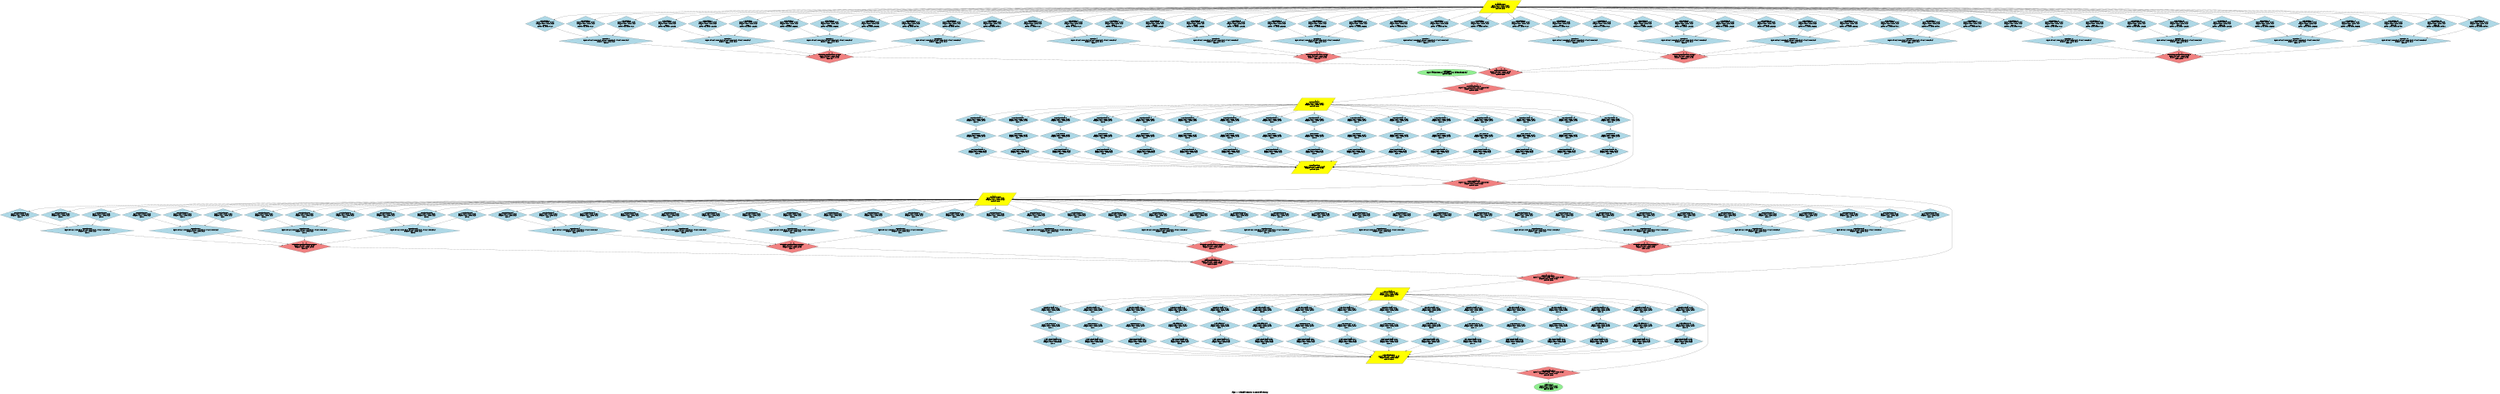 digraph proposed_two_level_partitioning {
	rankdir=TB size="20,30"
	node [fillcolor=lightblue shape=rectangle style=filled]
	node [fillcolor=lightgreen shape=ellipse]
	node [fillcolor=lightblue shape=rectangle]
	node [fillcolor=yellow shape=parallelogram]
	node [fillcolor=lightcoral shape=diamond]
	input [label="Model Input\nInput: [batch_size=1024, seq_len=10000, hidden_dim=8192]\nGPU: All GPUs" fillcolor=lightgreen shape=ellipse]
	label="Layer 0 - Multi-Head Attention (Two-Level Partitioning)"
	broadcast_0 [label="Broadcast Input\nInput: [1024, 10000, 8192]\nOutput: [1024, 10000, 8192]\nGPU: All GPUs" fillcolor=yellow shape=parallelogram]
	q_proj_0_0 [label="Q Projection 0\nInput: [1024, 10000, 8192]\nOutput: [1024, 10000, 512]\nGPU: 0\nHeads: 0-3, Dims: 0-127" fillcolor=lightblue]
	k_proj_0_0 [label="K Projection 0\nInput: [1024, 10000, 8192]\nOutput: [1024, 10000, 512]\nGPU: 0\nHeads: 0-3, Dims: 0-127" fillcolor=lightblue]
	v_proj_0_0 [label="V Projection 0\nInput: [1024, 10000, 8192]\nOutput: [1024, 10000, 512]\nGPU: 0\nHeads: 0-3, Dims: 0-127" fillcolor=lightblue]
	attn_0_0 [label="Attention 0\nInput: Q:[1024,10000,512], K:[1024,10000,512], V:[1024,10000,512]\nOutput: [1024, 10000, 512]\nGPU: 0" fillcolor=lightblue]
	q_proj_0_1 [label="Q Projection 1\nInput: [1024, 10000, 8192]\nOutput: [1024, 10000, 512]\nGPU: 1\nHeads: 0-3, Dims: 128-255" fillcolor=lightblue]
	k_proj_0_1 [label="K Projection 1\nInput: [1024, 10000, 8192]\nOutput: [1024, 10000, 512]\nGPU: 1\nHeads: 0-3, Dims: 128-255" fillcolor=lightblue]
	v_proj_0_1 [label="V Projection 1\nInput: [1024, 10000, 8192]\nOutput: [1024, 10000, 512]\nGPU: 1\nHeads: 0-3, Dims: 128-255" fillcolor=lightblue]
	attn_0_1 [label="Attention 1\nInput: Q:[1024,10000,512], K:[1024,10000,512], V:[1024,10000,512]\nOutput: [1024, 10000, 512]\nGPU: 1" fillcolor=lightblue]
	q_proj_0_2 [label="Q Projection 2\nInput: [1024, 10000, 8192]\nOutput: [1024, 10000, 512]\nGPU: 2\nHeads: 0-3, Dims: 256-383" fillcolor=lightblue]
	k_proj_0_2 [label="K Projection 2\nInput: [1024, 10000, 8192]\nOutput: [1024, 10000, 512]\nGPU: 2\nHeads: 0-3, Dims: 256-383" fillcolor=lightblue]
	v_proj_0_2 [label="V Projection 2\nInput: [1024, 10000, 8192]\nOutput: [1024, 10000, 512]\nGPU: 2\nHeads: 0-3, Dims: 256-383" fillcolor=lightblue]
	attn_0_2 [label="Attention 2\nInput: Q:[1024,10000,512], K:[1024,10000,512], V:[1024,10000,512]\nOutput: [1024, 10000, 512]\nGPU: 2" fillcolor=lightblue]
	q_proj_0_3 [label="Q Projection 3\nInput: [1024, 10000, 8192]\nOutput: [1024, 10000, 512]\nGPU: 3\nHeads: 0-3, Dims: 384-511" fillcolor=lightblue]
	k_proj_0_3 [label="K Projection 3\nInput: [1024, 10000, 8192]\nOutput: [1024, 10000, 512]\nGPU: 3\nHeads: 0-3, Dims: 384-511" fillcolor=lightblue]
	v_proj_0_3 [label="V Projection 3\nInput: [1024, 10000, 8192]\nOutput: [1024, 10000, 512]\nGPU: 3\nHeads: 0-3, Dims: 384-511" fillcolor=lightblue]
	attn_0_3 [label="Attention 3\nInput: Q:[1024,10000,512], K:[1024,10000,512], V:[1024,10000,512]\nOutput: [1024, 10000, 512]\nGPU: 3" fillcolor=lightblue]
	q_proj_1_0 [label="Q Projection 4\nInput: [1024, 10000, 8192]\nOutput: [1024, 10000, 512]\nGPU: 4\nHeads: 4-7, Dims: 0-127" fillcolor=lightblue]
	k_proj_1_0 [label="K Projection 4\nInput: [1024, 10000, 8192]\nOutput: [1024, 10000, 512]\nGPU: 4\nHeads: 4-7, Dims: 0-127" fillcolor=lightblue]
	v_proj_1_0 [label="V Projection 4\nInput: [1024, 10000, 8192]\nOutput: [1024, 10000, 512]\nGPU: 4\nHeads: 4-7, Dims: 0-127" fillcolor=lightblue]
	attn_1_0 [label="Attention 4\nInput: Q:[1024,10000,512], K:[1024,10000,512], V:[1024,10000,512]\nOutput: [1024, 10000, 512]\nGPU: 4" fillcolor=lightblue]
	q_proj_1_1 [label="Q Projection 5\nInput: [1024, 10000, 8192]\nOutput: [1024, 10000, 512]\nGPU: 5\nHeads: 4-7, Dims: 128-255" fillcolor=lightblue]
	k_proj_1_1 [label="K Projection 5\nInput: [1024, 10000, 8192]\nOutput: [1024, 10000, 512]\nGPU: 5\nHeads: 4-7, Dims: 128-255" fillcolor=lightblue]
	v_proj_1_1 [label="V Projection 5\nInput: [1024, 10000, 8192]\nOutput: [1024, 10000, 512]\nGPU: 5\nHeads: 4-7, Dims: 128-255" fillcolor=lightblue]
	attn_1_1 [label="Attention 5\nInput: Q:[1024,10000,512], K:[1024,10000,512], V:[1024,10000,512]\nOutput: [1024, 10000, 512]\nGPU: 5" fillcolor=lightblue]
	q_proj_1_2 [label="Q Projection 6\nInput: [1024, 10000, 8192]\nOutput: [1024, 10000, 512]\nGPU: 6\nHeads: 4-7, Dims: 256-383" fillcolor=lightblue]
	k_proj_1_2 [label="K Projection 6\nInput: [1024, 10000, 8192]\nOutput: [1024, 10000, 512]\nGPU: 6\nHeads: 4-7, Dims: 256-383" fillcolor=lightblue]
	v_proj_1_2 [label="V Projection 6\nInput: [1024, 10000, 8192]\nOutput: [1024, 10000, 512]\nGPU: 6\nHeads: 4-7, Dims: 256-383" fillcolor=lightblue]
	attn_1_2 [label="Attention 6\nInput: Q:[1024,10000,512], K:[1024,10000,512], V:[1024,10000,512]\nOutput: [1024, 10000, 512]\nGPU: 6" fillcolor=lightblue]
	q_proj_1_3 [label="Q Projection 7\nInput: [1024, 10000, 8192]\nOutput: [1024, 10000, 512]\nGPU: 7\nHeads: 4-7, Dims: 384-511" fillcolor=lightblue]
	k_proj_1_3 [label="K Projection 7\nInput: [1024, 10000, 8192]\nOutput: [1024, 10000, 512]\nGPU: 7\nHeads: 4-7, Dims: 384-511" fillcolor=lightblue]
	v_proj_1_3 [label="V Projection 7\nInput: [1024, 10000, 8192]\nOutput: [1024, 10000, 512]\nGPU: 7\nHeads: 4-7, Dims: 384-511" fillcolor=lightblue]
	attn_1_3 [label="Attention 7\nInput: Q:[1024,10000,512], K:[1024,10000,512], V:[1024,10000,512]\nOutput: [1024, 10000, 512]\nGPU: 7" fillcolor=lightblue]
	q_proj_2_0 [label="Q Projection 8\nInput: [1024, 10000, 8192]\nOutput: [1024, 10000, 512]\nGPU: 8\nHeads: 8-11, Dims: 0-127" fillcolor=lightblue]
	k_proj_2_0 [label="K Projection 8\nInput: [1024, 10000, 8192]\nOutput: [1024, 10000, 512]\nGPU: 8\nHeads: 8-11, Dims: 0-127" fillcolor=lightblue]
	v_proj_2_0 [label="V Projection 8\nInput: [1024, 10000, 8192]\nOutput: [1024, 10000, 512]\nGPU: 8\nHeads: 8-11, Dims: 0-127" fillcolor=lightblue]
	attn_2_0 [label="Attention 8\nInput: Q:[1024,10000,512], K:[1024,10000,512], V:[1024,10000,512]\nOutput: [1024, 10000, 512]\nGPU: 8" fillcolor=lightblue]
	q_proj_2_1 [label="Q Projection 9\nInput: [1024, 10000, 8192]\nOutput: [1024, 10000, 512]\nGPU: 9\nHeads: 8-11, Dims: 128-255" fillcolor=lightblue]
	k_proj_2_1 [label="K Projection 9\nInput: [1024, 10000, 8192]\nOutput: [1024, 10000, 512]\nGPU: 9\nHeads: 8-11, Dims: 128-255" fillcolor=lightblue]
	v_proj_2_1 [label="V Projection 9\nInput: [1024, 10000, 8192]\nOutput: [1024, 10000, 512]\nGPU: 9\nHeads: 8-11, Dims: 128-255" fillcolor=lightblue]
	attn_2_1 [label="Attention 9\nInput: Q:[1024,10000,512], K:[1024,10000,512], V:[1024,10000,512]\nOutput: [1024, 10000, 512]\nGPU: 9" fillcolor=lightblue]
	q_proj_2_2 [label="Q Projection 10\nInput: [1024, 10000, 8192]\nOutput: [1024, 10000, 512]\nGPU: 10\nHeads: 8-11, Dims: 256-383" fillcolor=lightblue]
	k_proj_2_2 [label="K Projection 10\nInput: [1024, 10000, 8192]\nOutput: [1024, 10000, 512]\nGPU: 10\nHeads: 8-11, Dims: 256-383" fillcolor=lightblue]
	v_proj_2_2 [label="V Projection 10\nInput: [1024, 10000, 8192]\nOutput: [1024, 10000, 512]\nGPU: 10\nHeads: 8-11, Dims: 256-383" fillcolor=lightblue]
	attn_2_2 [label="Attention 10\nInput: Q:[1024,10000,512], K:[1024,10000,512], V:[1024,10000,512]\nOutput: [1024, 10000, 512]\nGPU: 10" fillcolor=lightblue]
	q_proj_2_3 [label="Q Projection 11\nInput: [1024, 10000, 8192]\nOutput: [1024, 10000, 512]\nGPU: 11\nHeads: 8-11, Dims: 384-511" fillcolor=lightblue]
	k_proj_2_3 [label="K Projection 11\nInput: [1024, 10000, 8192]\nOutput: [1024, 10000, 512]\nGPU: 11\nHeads: 8-11, Dims: 384-511" fillcolor=lightblue]
	v_proj_2_3 [label="V Projection 11\nInput: [1024, 10000, 8192]\nOutput: [1024, 10000, 512]\nGPU: 11\nHeads: 8-11, Dims: 384-511" fillcolor=lightblue]
	attn_2_3 [label="Attention 11\nInput: Q:[1024,10000,512], K:[1024,10000,512], V:[1024,10000,512]\nOutput: [1024, 10000, 512]\nGPU: 11" fillcolor=lightblue]
	q_proj_3_0 [label="Q Projection 12\nInput: [1024, 10000, 8192]\nOutput: [1024, 10000, 512]\nGPU: 12\nHeads: 12-15, Dims: 0-127" fillcolor=lightblue]
	k_proj_3_0 [label="K Projection 12\nInput: [1024, 10000, 8192]\nOutput: [1024, 10000, 512]\nGPU: 12\nHeads: 12-15, Dims: 0-127" fillcolor=lightblue]
	v_proj_3_0 [label="V Projection 12\nInput: [1024, 10000, 8192]\nOutput: [1024, 10000, 512]\nGPU: 12\nHeads: 12-15, Dims: 0-127" fillcolor=lightblue]
	attn_3_0 [label="Attention 12\nInput: Q:[1024,10000,512], K:[1024,10000,512], V:[1024,10000,512]\nOutput: [1024, 10000, 512]\nGPU: 12" fillcolor=lightblue]
	q_proj_3_1 [label="Q Projection 13\nInput: [1024, 10000, 8192]\nOutput: [1024, 10000, 512]\nGPU: 13\nHeads: 12-15, Dims: 128-255" fillcolor=lightblue]
	k_proj_3_1 [label="K Projection 13\nInput: [1024, 10000, 8192]\nOutput: [1024, 10000, 512]\nGPU: 13\nHeads: 12-15, Dims: 128-255" fillcolor=lightblue]
	v_proj_3_1 [label="V Projection 13\nInput: [1024, 10000, 8192]\nOutput: [1024, 10000, 512]\nGPU: 13\nHeads: 12-15, Dims: 128-255" fillcolor=lightblue]
	attn_3_1 [label="Attention 13\nInput: Q:[1024,10000,512], K:[1024,10000,512], V:[1024,10000,512]\nOutput: [1024, 10000, 512]\nGPU: 13" fillcolor=lightblue]
	q_proj_3_2 [label="Q Projection 14\nInput: [1024, 10000, 8192]\nOutput: [1024, 10000, 512]\nGPU: 14\nHeads: 12-15, Dims: 256-383" fillcolor=lightblue]
	k_proj_3_2 [label="K Projection 14\nInput: [1024, 10000, 8192]\nOutput: [1024, 10000, 512]\nGPU: 14\nHeads: 12-15, Dims: 256-383" fillcolor=lightblue]
	v_proj_3_2 [label="V Projection 14\nInput: [1024, 10000, 8192]\nOutput: [1024, 10000, 512]\nGPU: 14\nHeads: 12-15, Dims: 256-383" fillcolor=lightblue]
	attn_3_2 [label="Attention 14\nInput: Q:[1024,10000,512], K:[1024,10000,512], V:[1024,10000,512]\nOutput: [1024, 10000, 512]\nGPU: 14" fillcolor=lightblue]
	q_proj_3_3 [label="Q Projection 15\nInput: [1024, 10000, 8192]\nOutput: [1024, 10000, 512]\nGPU: 15\nHeads: 12-15, Dims: 384-511" fillcolor=lightblue]
	k_proj_3_3 [label="K Projection 15\nInput: [1024, 10000, 8192]\nOutput: [1024, 10000, 512]\nGPU: 15\nHeads: 12-15, Dims: 384-511" fillcolor=lightblue]
	v_proj_3_3 [label="V Projection 15\nInput: [1024, 10000, 8192]\nOutput: [1024, 10000, 512]\nGPU: 15\nHeads: 12-15, Dims: 384-511" fillcolor=lightblue]
	attn_3_3 [label="Attention 15\nInput: Q:[1024,10000,512], K:[1024,10000,512], V:[1024,10000,512]\nOutput: [1024, 10000, 512]\nGPU: 15" fillcolor=lightblue]
	broadcast_0 -> q_proj_0_0
	broadcast_0 -> k_proj_0_0
	broadcast_0 -> v_proj_0_0
	q_proj_0_0 -> attn_0_0
	k_proj_0_0 -> attn_0_0
	v_proj_0_0 -> attn_0_0
	broadcast_0 -> q_proj_0_1
	broadcast_0 -> k_proj_0_1
	broadcast_0 -> v_proj_0_1
	q_proj_0_1 -> attn_0_1
	k_proj_0_1 -> attn_0_1
	v_proj_0_1 -> attn_0_1
	broadcast_0 -> q_proj_0_2
	broadcast_0 -> k_proj_0_2
	broadcast_0 -> v_proj_0_2
	q_proj_0_2 -> attn_0_2
	k_proj_0_2 -> attn_0_2
	v_proj_0_2 -> attn_0_2
	broadcast_0 -> q_proj_0_3
	broadcast_0 -> k_proj_0_3
	broadcast_0 -> v_proj_0_3
	q_proj_0_3 -> attn_0_3
	k_proj_0_3 -> attn_0_3
	v_proj_0_3 -> attn_0_3
	broadcast_0 -> q_proj_1_0
	broadcast_0 -> k_proj_1_0
	broadcast_0 -> v_proj_1_0
	q_proj_1_0 -> attn_1_0
	k_proj_1_0 -> attn_1_0
	v_proj_1_0 -> attn_1_0
	broadcast_0 -> q_proj_1_1
	broadcast_0 -> k_proj_1_1
	broadcast_0 -> v_proj_1_1
	q_proj_1_1 -> attn_1_1
	k_proj_1_1 -> attn_1_1
	v_proj_1_1 -> attn_1_1
	broadcast_0 -> q_proj_1_2
	broadcast_0 -> k_proj_1_2
	broadcast_0 -> v_proj_1_2
	q_proj_1_2 -> attn_1_2
	k_proj_1_2 -> attn_1_2
	v_proj_1_2 -> attn_1_2
	broadcast_0 -> q_proj_1_3
	broadcast_0 -> k_proj_1_3
	broadcast_0 -> v_proj_1_3
	q_proj_1_3 -> attn_1_3
	k_proj_1_3 -> attn_1_3
	v_proj_1_3 -> attn_1_3
	broadcast_0 -> q_proj_2_0
	broadcast_0 -> k_proj_2_0
	broadcast_0 -> v_proj_2_0
	q_proj_2_0 -> attn_2_0
	k_proj_2_0 -> attn_2_0
	v_proj_2_0 -> attn_2_0
	broadcast_0 -> q_proj_2_1
	broadcast_0 -> k_proj_2_1
	broadcast_0 -> v_proj_2_1
	q_proj_2_1 -> attn_2_1
	k_proj_2_1 -> attn_2_1
	v_proj_2_1 -> attn_2_1
	broadcast_0 -> q_proj_2_2
	broadcast_0 -> k_proj_2_2
	broadcast_0 -> v_proj_2_2
	q_proj_2_2 -> attn_2_2
	k_proj_2_2 -> attn_2_2
	v_proj_2_2 -> attn_2_2
	broadcast_0 -> q_proj_2_3
	broadcast_0 -> k_proj_2_3
	broadcast_0 -> v_proj_2_3
	q_proj_2_3 -> attn_2_3
	k_proj_2_3 -> attn_2_3
	v_proj_2_3 -> attn_2_3
	broadcast_0 -> q_proj_3_0
	broadcast_0 -> k_proj_3_0
	broadcast_0 -> v_proj_3_0
	q_proj_3_0 -> attn_3_0
	k_proj_3_0 -> attn_3_0
	v_proj_3_0 -> attn_3_0
	broadcast_0 -> q_proj_3_1
	broadcast_0 -> k_proj_3_1
	broadcast_0 -> v_proj_3_1
	q_proj_3_1 -> attn_3_1
	k_proj_3_1 -> attn_3_1
	v_proj_3_1 -> attn_3_1
	broadcast_0 -> q_proj_3_2
	broadcast_0 -> k_proj_3_2
	broadcast_0 -> v_proj_3_2
	q_proj_3_2 -> attn_3_2
	k_proj_3_2 -> attn_3_2
	v_proj_3_2 -> attn_3_2
	broadcast_0 -> q_proj_3_3
	broadcast_0 -> k_proj_3_3
	broadcast_0 -> v_proj_3_3
	q_proj_3_3 -> attn_3_3
	k_proj_3_3 -> attn_3_3
	v_proj_3_3 -> attn_3_3
	dim_concat_0 [label="Dimension Concatenation Group 0\nInput: [4x [1024, 10000, 512]]\nOutput: [1024, 10000, 2048]\nGPU: 0-3" fillcolor=lightcoral shape=diamond]
	attn_0_0 -> dim_concat_0
	attn_0_1 -> dim_concat_0
	attn_0_2 -> dim_concat_0
	attn_0_3 -> dim_concat_0
	dim_concat_1 [label="Dimension Concatenation Group 1\nInput: [4x [1024, 10000, 512]]\nOutput: [1024, 10000, 2048]\nGPU: 4-7" fillcolor=lightcoral shape=diamond]
	attn_1_0 -> dim_concat_1
	attn_1_1 -> dim_concat_1
	attn_1_2 -> dim_concat_1
	attn_1_3 -> dim_concat_1
	dim_concat_2 [label="Dimension Concatenation Group 2\nInput: [4x [1024, 10000, 512]]\nOutput: [1024, 10000, 2048]\nGPU: 8-11" fillcolor=lightcoral shape=diamond]
	attn_2_0 -> dim_concat_2
	attn_2_1 -> dim_concat_2
	attn_2_2 -> dim_concat_2
	attn_2_3 -> dim_concat_2
	dim_concat_3 [label="Dimension Concatenation Group 3\nInput: [4x [1024, 10000, 512]]\nOutput: [1024, 10000, 2048]\nGPU: 12-15" fillcolor=lightcoral shape=diamond]
	attn_3_0 -> dim_concat_3
	attn_3_1 -> dim_concat_3
	attn_3_2 -> dim_concat_3
	attn_3_3 -> dim_concat_3
	head_concat_0 [label="Head Concatenation\nInput: [4x [1024, 10000, 2048]]\nOutput: [1024, 10000, 8192]\nGPU: All GPUs" fillcolor=lightcoral shape=diamond]
	dim_concat_0 -> head_concat_0
	dim_concat_1 -> head_concat_0
	dim_concat_2 -> head_concat_0
	dim_concat_3 -> head_concat_0
	residual_add_0 [label="Residual Add Layer 0\nInput: [1024,10000,8192], [1024,10000,8192]\nOutput: [1024, 10000, 8192]\nGPU: All GPUs" fillcolor=lightcoral shape=diamond]
	input -> residual_add_0
	head_concat_0 -> residual_add_0
	label="Layer 0 - MLP (Tensor Parallel across 16 GPUs)"
	mlp_broadcast_0 [label="MLP Broadcast\nInput: [1024, 10000, 8192]\nOutput: [1024, 10000, 8192]\nGPU: All GPUs" fillcolor=yellow shape=parallelogram]
	residual_add_0 -> mlp_broadcast_0
	mlp_linear1_0 [label="MLP First Linear 0\nInput: [1024, 10000, 8192]\nOutput: [1024, 10000, 2048]\nGPU: 0" fillcolor=lightblue]
	mlp_broadcast_0 -> mlp_linear1_0
	mlp_linear1_1 [label="MLP First Linear 1\nInput: [1024, 10000, 8192]\nOutput: [1024, 10000, 2048]\nGPU: 1" fillcolor=lightblue]
	mlp_broadcast_0 -> mlp_linear1_1
	mlp_linear1_2 [label="MLP First Linear 2\nInput: [1024, 10000, 8192]\nOutput: [1024, 10000, 2048]\nGPU: 2" fillcolor=lightblue]
	mlp_broadcast_0 -> mlp_linear1_2
	mlp_linear1_3 [label="MLP First Linear 3\nInput: [1024, 10000, 8192]\nOutput: [1024, 10000, 2048]\nGPU: 3" fillcolor=lightblue]
	mlp_broadcast_0 -> mlp_linear1_3
	mlp_linear1_4 [label="MLP First Linear 4\nInput: [1024, 10000, 8192]\nOutput: [1024, 10000, 2048]\nGPU: 4" fillcolor=lightblue]
	mlp_broadcast_0 -> mlp_linear1_4
	mlp_linear1_5 [label="MLP First Linear 5\nInput: [1024, 10000, 8192]\nOutput: [1024, 10000, 2048]\nGPU: 5" fillcolor=lightblue]
	mlp_broadcast_0 -> mlp_linear1_5
	mlp_linear1_6 [label="MLP First Linear 6\nInput: [1024, 10000, 8192]\nOutput: [1024, 10000, 2048]\nGPU: 6" fillcolor=lightblue]
	mlp_broadcast_0 -> mlp_linear1_6
	mlp_linear1_7 [label="MLP First Linear 7\nInput: [1024, 10000, 8192]\nOutput: [1024, 10000, 2048]\nGPU: 7" fillcolor=lightblue]
	mlp_broadcast_0 -> mlp_linear1_7
	mlp_linear1_8 [label="MLP First Linear 8\nInput: [1024, 10000, 8192]\nOutput: [1024, 10000, 2048]\nGPU: 8" fillcolor=lightblue]
	mlp_broadcast_0 -> mlp_linear1_8
	mlp_linear1_9 [label="MLP First Linear 9\nInput: [1024, 10000, 8192]\nOutput: [1024, 10000, 2048]\nGPU: 9" fillcolor=lightblue]
	mlp_broadcast_0 -> mlp_linear1_9
	mlp_linear1_10 [label="MLP First Linear 10\nInput: [1024, 10000, 8192]\nOutput: [1024, 10000, 2048]\nGPU: 10" fillcolor=lightblue]
	mlp_broadcast_0 -> mlp_linear1_10
	mlp_linear1_11 [label="MLP First Linear 11\nInput: [1024, 10000, 8192]\nOutput: [1024, 10000, 2048]\nGPU: 11" fillcolor=lightblue]
	mlp_broadcast_0 -> mlp_linear1_11
	mlp_linear1_12 [label="MLP First Linear 12\nInput: [1024, 10000, 8192]\nOutput: [1024, 10000, 2048]\nGPU: 12" fillcolor=lightblue]
	mlp_broadcast_0 -> mlp_linear1_12
	mlp_linear1_13 [label="MLP First Linear 13\nInput: [1024, 10000, 8192]\nOutput: [1024, 10000, 2048]\nGPU: 13" fillcolor=lightblue]
	mlp_broadcast_0 -> mlp_linear1_13
	mlp_linear1_14 [label="MLP First Linear 14\nInput: [1024, 10000, 8192]\nOutput: [1024, 10000, 2048]\nGPU: 14" fillcolor=lightblue]
	mlp_broadcast_0 -> mlp_linear1_14
	mlp_linear1_15 [label="MLP First Linear 15\nInput: [1024, 10000, 8192]\nOutput: [1024, 10000, 2048]\nGPU: 15" fillcolor=lightblue]
	mlp_broadcast_0 -> mlp_linear1_15
	mlp_gelu_0 [label="MLP GELU 0\nInput: [1024, 10000, 2048]\nOutput: [1024, 10000, 2048]\nGPU: 0" fillcolor=lightblue]
	mlp_linear1_0 -> mlp_gelu_0
	mlp_gelu_1 [label="MLP GELU 1\nInput: [1024, 10000, 2048]\nOutput: [1024, 10000, 2048]\nGPU: 1" fillcolor=lightblue]
	mlp_linear1_1 -> mlp_gelu_1
	mlp_gelu_2 [label="MLP GELU 2\nInput: [1024, 10000, 2048]\nOutput: [1024, 10000, 2048]\nGPU: 2" fillcolor=lightblue]
	mlp_linear1_2 -> mlp_gelu_2
	mlp_gelu_3 [label="MLP GELU 3\nInput: [1024, 10000, 2048]\nOutput: [1024, 10000, 2048]\nGPU: 3" fillcolor=lightblue]
	mlp_linear1_3 -> mlp_gelu_3
	mlp_gelu_4 [label="MLP GELU 4\nInput: [1024, 10000, 2048]\nOutput: [1024, 10000, 2048]\nGPU: 4" fillcolor=lightblue]
	mlp_linear1_4 -> mlp_gelu_4
	mlp_gelu_5 [label="MLP GELU 5\nInput: [1024, 10000, 2048]\nOutput: [1024, 10000, 2048]\nGPU: 5" fillcolor=lightblue]
	mlp_linear1_5 -> mlp_gelu_5
	mlp_gelu_6 [label="MLP GELU 6\nInput: [1024, 10000, 2048]\nOutput: [1024, 10000, 2048]\nGPU: 6" fillcolor=lightblue]
	mlp_linear1_6 -> mlp_gelu_6
	mlp_gelu_7 [label="MLP GELU 7\nInput: [1024, 10000, 2048]\nOutput: [1024, 10000, 2048]\nGPU: 7" fillcolor=lightblue]
	mlp_linear1_7 -> mlp_gelu_7
	mlp_gelu_8 [label="MLP GELU 8\nInput: [1024, 10000, 2048]\nOutput: [1024, 10000, 2048]\nGPU: 8" fillcolor=lightblue]
	mlp_linear1_8 -> mlp_gelu_8
	mlp_gelu_9 [label="MLP GELU 9\nInput: [1024, 10000, 2048]\nOutput: [1024, 10000, 2048]\nGPU: 9" fillcolor=lightblue]
	mlp_linear1_9 -> mlp_gelu_9
	mlp_gelu_10 [label="MLP GELU 10\nInput: [1024, 10000, 2048]\nOutput: [1024, 10000, 2048]\nGPU: 10" fillcolor=lightblue]
	mlp_linear1_10 -> mlp_gelu_10
	mlp_gelu_11 [label="MLP GELU 11\nInput: [1024, 10000, 2048]\nOutput: [1024, 10000, 2048]\nGPU: 11" fillcolor=lightblue]
	mlp_linear1_11 -> mlp_gelu_11
	mlp_gelu_12 [label="MLP GELU 12\nInput: [1024, 10000, 2048]\nOutput: [1024, 10000, 2048]\nGPU: 12" fillcolor=lightblue]
	mlp_linear1_12 -> mlp_gelu_12
	mlp_gelu_13 [label="MLP GELU 13\nInput: [1024, 10000, 2048]\nOutput: [1024, 10000, 2048]\nGPU: 13" fillcolor=lightblue]
	mlp_linear1_13 -> mlp_gelu_13
	mlp_gelu_14 [label="MLP GELU 14\nInput: [1024, 10000, 2048]\nOutput: [1024, 10000, 2048]\nGPU: 14" fillcolor=lightblue]
	mlp_linear1_14 -> mlp_gelu_14
	mlp_gelu_15 [label="MLP GELU 15\nInput: [1024, 10000, 2048]\nOutput: [1024, 10000, 2048]\nGPU: 15" fillcolor=lightblue]
	mlp_linear1_15 -> mlp_gelu_15
	mlp_linear2_0 [label="MLP Second Linear 0\nInput: [1024, 10000, 2048]\nOutput: [1024, 10000, 512]\nGPU: 0" fillcolor=lightblue]
	mlp_gelu_0 -> mlp_linear2_0
	mlp_linear2_1 [label="MLP Second Linear 1\nInput: [1024, 10000, 2048]\nOutput: [1024, 10000, 512]\nGPU: 1" fillcolor=lightblue]
	mlp_gelu_1 -> mlp_linear2_1
	mlp_linear2_2 [label="MLP Second Linear 2\nInput: [1024, 10000, 2048]\nOutput: [1024, 10000, 512]\nGPU: 2" fillcolor=lightblue]
	mlp_gelu_2 -> mlp_linear2_2
	mlp_linear2_3 [label="MLP Second Linear 3\nInput: [1024, 10000, 2048]\nOutput: [1024, 10000, 512]\nGPU: 3" fillcolor=lightblue]
	mlp_gelu_3 -> mlp_linear2_3
	mlp_linear2_4 [label="MLP Second Linear 4\nInput: [1024, 10000, 2048]\nOutput: [1024, 10000, 512]\nGPU: 4" fillcolor=lightblue]
	mlp_gelu_4 -> mlp_linear2_4
	mlp_linear2_5 [label="MLP Second Linear 5\nInput: [1024, 10000, 2048]\nOutput: [1024, 10000, 512]\nGPU: 5" fillcolor=lightblue]
	mlp_gelu_5 -> mlp_linear2_5
	mlp_linear2_6 [label="MLP Second Linear 6\nInput: [1024, 10000, 2048]\nOutput: [1024, 10000, 512]\nGPU: 6" fillcolor=lightblue]
	mlp_gelu_6 -> mlp_linear2_6
	mlp_linear2_7 [label="MLP Second Linear 7\nInput: [1024, 10000, 2048]\nOutput: [1024, 10000, 512]\nGPU: 7" fillcolor=lightblue]
	mlp_gelu_7 -> mlp_linear2_7
	mlp_linear2_8 [label="MLP Second Linear 8\nInput: [1024, 10000, 2048]\nOutput: [1024, 10000, 512]\nGPU: 8" fillcolor=lightblue]
	mlp_gelu_8 -> mlp_linear2_8
	mlp_linear2_9 [label="MLP Second Linear 9\nInput: [1024, 10000, 2048]\nOutput: [1024, 10000, 512]\nGPU: 9" fillcolor=lightblue]
	mlp_gelu_9 -> mlp_linear2_9
	mlp_linear2_10 [label="MLP Second Linear 10\nInput: [1024, 10000, 2048]\nOutput: [1024, 10000, 512]\nGPU: 10" fillcolor=lightblue]
	mlp_gelu_10 -> mlp_linear2_10
	mlp_linear2_11 [label="MLP Second Linear 11\nInput: [1024, 10000, 2048]\nOutput: [1024, 10000, 512]\nGPU: 11" fillcolor=lightblue]
	mlp_gelu_11 -> mlp_linear2_11
	mlp_linear2_12 [label="MLP Second Linear 12\nInput: [1024, 10000, 2048]\nOutput: [1024, 10000, 512]\nGPU: 12" fillcolor=lightblue]
	mlp_gelu_12 -> mlp_linear2_12
	mlp_linear2_13 [label="MLP Second Linear 13\nInput: [1024, 10000, 2048]\nOutput: [1024, 10000, 512]\nGPU: 13" fillcolor=lightblue]
	mlp_gelu_13 -> mlp_linear2_13
	mlp_linear2_14 [label="MLP Second Linear 14\nInput: [1024, 10000, 2048]\nOutput: [1024, 10000, 512]\nGPU: 14" fillcolor=lightblue]
	mlp_gelu_14 -> mlp_linear2_14
	mlp_linear2_15 [label="MLP Second Linear 15\nInput: [1024, 10000, 2048]\nOutput: [1024, 10000, 512]\nGPU: 15" fillcolor=lightblue]
	mlp_gelu_15 -> mlp_linear2_15
	mlp_allreduce_0 [label="MLP All-Reduce\nInput: [16x [1024, 10000, 512]]\nOutput: [1024, 10000, 8192]\nGPU: All GPUs" fillcolor=yellow shape=parallelogram]
	mlp_linear2_0 -> mlp_allreduce_0
	mlp_linear2_1 -> mlp_allreduce_0
	mlp_linear2_2 -> mlp_allreduce_0
	mlp_linear2_3 -> mlp_allreduce_0
	mlp_linear2_4 -> mlp_allreduce_0
	mlp_linear2_5 -> mlp_allreduce_0
	mlp_linear2_6 -> mlp_allreduce_0
	mlp_linear2_7 -> mlp_allreduce_0
	mlp_linear2_8 -> mlp_allreduce_0
	mlp_linear2_9 -> mlp_allreduce_0
	mlp_linear2_10 -> mlp_allreduce_0
	mlp_linear2_11 -> mlp_allreduce_0
	mlp_linear2_12 -> mlp_allreduce_0
	mlp_linear2_13 -> mlp_allreduce_0
	mlp_linear2_14 -> mlp_allreduce_0
	mlp_linear2_15 -> mlp_allreduce_0
	mlp_residual_0 [label="MLP Residual Add\nInput: [1024,10000,8192], [1024,10000,8192]\nOutput: [1024, 10000, 8192]\nGPU: All GPUs" fillcolor=lightcoral shape=diamond]
	residual_add_0 -> mlp_residual_0
	mlp_allreduce_0 -> mlp_residual_0
	label="Layer 1 - Multi-Head Attention (Two-Level Partitioning)"
	broadcast_1 [label="Broadcast Input\nInput: [1024, 10000, 8192]\nOutput: [1024, 10000, 8192]\nGPU: All GPUs" fillcolor=yellow shape=parallelogram]
	mlp_residual_0 -> broadcast_1
	q_proj_1_0_0 [label="Q Projection L1-0\nInput: [1024, 10000, 8192]\nOutput: [1024, 10000, 512]\nGPU: 0" fillcolor=lightblue]
	k_proj_1_0_0 [label="K Projection L1-0\nInput: [1024, 10000, 8192]\nOutput: [1024, 10000, 512]\nGPU: 0" fillcolor=lightblue]
	v_proj_1_0_0 [label="V Projection L1-0\nInput: [1024, 10000, 8192]\nOutput: [1024, 10000, 512]\nGPU: 0" fillcolor=lightblue]
	attn_1_0_0 [label="Attention L1-0\nInput: Q:[1024,10000,512], K:[1024,10000,512], V:[1024,10000,512]\nOutput: [1024, 10000, 512]\nGPU: 0" fillcolor=lightblue]
	q_proj_1_0_1 [label="Q Projection L1-1\nInput: [1024, 10000, 8192]\nOutput: [1024, 10000, 512]\nGPU: 1" fillcolor=lightblue]
	k_proj_1_0_1 [label="K Projection L1-1\nInput: [1024, 10000, 8192]\nOutput: [1024, 10000, 512]\nGPU: 1" fillcolor=lightblue]
	v_proj_1_0_1 [label="V Projection L1-1\nInput: [1024, 10000, 8192]\nOutput: [1024, 10000, 512]\nGPU: 1" fillcolor=lightblue]
	attn_1_0_1 [label="Attention L1-1\nInput: Q:[1024,10000,512], K:[1024,10000,512], V:[1024,10000,512]\nOutput: [1024, 10000, 512]\nGPU: 1" fillcolor=lightblue]
	q_proj_1_0_2 [label="Q Projection L1-2\nInput: [1024, 10000, 8192]\nOutput: [1024, 10000, 512]\nGPU: 2" fillcolor=lightblue]
	k_proj_1_0_2 [label="K Projection L1-2\nInput: [1024, 10000, 8192]\nOutput: [1024, 10000, 512]\nGPU: 2" fillcolor=lightblue]
	v_proj_1_0_2 [label="V Projection L1-2\nInput: [1024, 10000, 8192]\nOutput: [1024, 10000, 512]\nGPU: 2" fillcolor=lightblue]
	attn_1_0_2 [label="Attention L1-2\nInput: Q:[1024,10000,512], K:[1024,10000,512], V:[1024,10000,512]\nOutput: [1024, 10000, 512]\nGPU: 2" fillcolor=lightblue]
	q_proj_1_0_3 [label="Q Projection L1-3\nInput: [1024, 10000, 8192]\nOutput: [1024, 10000, 512]\nGPU: 3" fillcolor=lightblue]
	k_proj_1_0_3 [label="K Projection L1-3\nInput: [1024, 10000, 8192]\nOutput: [1024, 10000, 512]\nGPU: 3" fillcolor=lightblue]
	v_proj_1_0_3 [label="V Projection L1-3\nInput: [1024, 10000, 8192]\nOutput: [1024, 10000, 512]\nGPU: 3" fillcolor=lightblue]
	attn_1_0_3 [label="Attention L1-3\nInput: Q:[1024,10000,512], K:[1024,10000,512], V:[1024,10000,512]\nOutput: [1024, 10000, 512]\nGPU: 3" fillcolor=lightblue]
	q_proj_1_1_0 [label="Q Projection L1-4\nInput: [1024, 10000, 8192]\nOutput: [1024, 10000, 512]\nGPU: 4" fillcolor=lightblue]
	k_proj_1_1_0 [label="K Projection L1-4\nInput: [1024, 10000, 8192]\nOutput: [1024, 10000, 512]\nGPU: 4" fillcolor=lightblue]
	v_proj_1_1_0 [label="V Projection L1-4\nInput: [1024, 10000, 8192]\nOutput: [1024, 10000, 512]\nGPU: 4" fillcolor=lightblue]
	attn_1_1_0 [label="Attention L1-4\nInput: Q:[1024,10000,512], K:[1024,10000,512], V:[1024,10000,512]\nOutput: [1024, 10000, 512]\nGPU: 4" fillcolor=lightblue]
	q_proj_1_1_1 [label="Q Projection L1-5\nInput: [1024, 10000, 8192]\nOutput: [1024, 10000, 512]\nGPU: 5" fillcolor=lightblue]
	k_proj_1_1_1 [label="K Projection L1-5\nInput: [1024, 10000, 8192]\nOutput: [1024, 10000, 512]\nGPU: 5" fillcolor=lightblue]
	v_proj_1_1_1 [label="V Projection L1-5\nInput: [1024, 10000, 8192]\nOutput: [1024, 10000, 512]\nGPU: 5" fillcolor=lightblue]
	attn_1_1_1 [label="Attention L1-5\nInput: Q:[1024,10000,512], K:[1024,10000,512], V:[1024,10000,512]\nOutput: [1024, 10000, 512]\nGPU: 5" fillcolor=lightblue]
	q_proj_1_1_2 [label="Q Projection L1-6\nInput: [1024, 10000, 8192]\nOutput: [1024, 10000, 512]\nGPU: 6" fillcolor=lightblue]
	k_proj_1_1_2 [label="K Projection L1-6\nInput: [1024, 10000, 8192]\nOutput: [1024, 10000, 512]\nGPU: 6" fillcolor=lightblue]
	v_proj_1_1_2 [label="V Projection L1-6\nInput: [1024, 10000, 8192]\nOutput: [1024, 10000, 512]\nGPU: 6" fillcolor=lightblue]
	attn_1_1_2 [label="Attention L1-6\nInput: Q:[1024,10000,512], K:[1024,10000,512], V:[1024,10000,512]\nOutput: [1024, 10000, 512]\nGPU: 6" fillcolor=lightblue]
	q_proj_1_1_3 [label="Q Projection L1-7\nInput: [1024, 10000, 8192]\nOutput: [1024, 10000, 512]\nGPU: 7" fillcolor=lightblue]
	k_proj_1_1_3 [label="K Projection L1-7\nInput: [1024, 10000, 8192]\nOutput: [1024, 10000, 512]\nGPU: 7" fillcolor=lightblue]
	v_proj_1_1_3 [label="V Projection L1-7\nInput: [1024, 10000, 8192]\nOutput: [1024, 10000, 512]\nGPU: 7" fillcolor=lightblue]
	attn_1_1_3 [label="Attention L1-7\nInput: Q:[1024,10000,512], K:[1024,10000,512], V:[1024,10000,512]\nOutput: [1024, 10000, 512]\nGPU: 7" fillcolor=lightblue]
	q_proj_1_2_0 [label="Q Projection L1-8\nInput: [1024, 10000, 8192]\nOutput: [1024, 10000, 512]\nGPU: 8" fillcolor=lightblue]
	k_proj_1_2_0 [label="K Projection L1-8\nInput: [1024, 10000, 8192]\nOutput: [1024, 10000, 512]\nGPU: 8" fillcolor=lightblue]
	v_proj_1_2_0 [label="V Projection L1-8\nInput: [1024, 10000, 8192]\nOutput: [1024, 10000, 512]\nGPU: 8" fillcolor=lightblue]
	attn_1_2_0 [label="Attention L1-8\nInput: Q:[1024,10000,512], K:[1024,10000,512], V:[1024,10000,512]\nOutput: [1024, 10000, 512]\nGPU: 8" fillcolor=lightblue]
	q_proj_1_2_1 [label="Q Projection L1-9\nInput: [1024, 10000, 8192]\nOutput: [1024, 10000, 512]\nGPU: 9" fillcolor=lightblue]
	k_proj_1_2_1 [label="K Projection L1-9\nInput: [1024, 10000, 8192]\nOutput: [1024, 10000, 512]\nGPU: 9" fillcolor=lightblue]
	v_proj_1_2_1 [label="V Projection L1-9\nInput: [1024, 10000, 8192]\nOutput: [1024, 10000, 512]\nGPU: 9" fillcolor=lightblue]
	attn_1_2_1 [label="Attention L1-9\nInput: Q:[1024,10000,512], K:[1024,10000,512], V:[1024,10000,512]\nOutput: [1024, 10000, 512]\nGPU: 9" fillcolor=lightblue]
	q_proj_1_2_2 [label="Q Projection L1-10\nInput: [1024, 10000, 8192]\nOutput: [1024, 10000, 512]\nGPU: 10" fillcolor=lightblue]
	k_proj_1_2_2 [label="K Projection L1-10\nInput: [1024, 10000, 8192]\nOutput: [1024, 10000, 512]\nGPU: 10" fillcolor=lightblue]
	v_proj_1_2_2 [label="V Projection L1-10\nInput: [1024, 10000, 8192]\nOutput: [1024, 10000, 512]\nGPU: 10" fillcolor=lightblue]
	attn_1_2_2 [label="Attention L1-10\nInput: Q:[1024,10000,512], K:[1024,10000,512], V:[1024,10000,512]\nOutput: [1024, 10000, 512]\nGPU: 10" fillcolor=lightblue]
	q_proj_1_2_3 [label="Q Projection L1-11\nInput: [1024, 10000, 8192]\nOutput: [1024, 10000, 512]\nGPU: 11" fillcolor=lightblue]
	k_proj_1_2_3 [label="K Projection L1-11\nInput: [1024, 10000, 8192]\nOutput: [1024, 10000, 512]\nGPU: 11" fillcolor=lightblue]
	v_proj_1_2_3 [label="V Projection L1-11\nInput: [1024, 10000, 8192]\nOutput: [1024, 10000, 512]\nGPU: 11" fillcolor=lightblue]
	attn_1_2_3 [label="Attention L1-11\nInput: Q:[1024,10000,512], K:[1024,10000,512], V:[1024,10000,512]\nOutput: [1024, 10000, 512]\nGPU: 11" fillcolor=lightblue]
	q_proj_1_3_0 [label="Q Projection L1-12\nInput: [1024, 10000, 8192]\nOutput: [1024, 10000, 512]\nGPU: 12" fillcolor=lightblue]
	k_proj_1_3_0 [label="K Projection L1-12\nInput: [1024, 10000, 8192]\nOutput: [1024, 10000, 512]\nGPU: 12" fillcolor=lightblue]
	v_proj_1_3_0 [label="V Projection L1-12\nInput: [1024, 10000, 8192]\nOutput: [1024, 10000, 512]\nGPU: 12" fillcolor=lightblue]
	attn_1_3_0 [label="Attention L1-12\nInput: Q:[1024,10000,512], K:[1024,10000,512], V:[1024,10000,512]\nOutput: [1024, 10000, 512]\nGPU: 12" fillcolor=lightblue]
	q_proj_1_3_1 [label="Q Projection L1-13\nInput: [1024, 10000, 8192]\nOutput: [1024, 10000, 512]\nGPU: 13" fillcolor=lightblue]
	k_proj_1_3_1 [label="K Projection L1-13\nInput: [1024, 10000, 8192]\nOutput: [1024, 10000, 512]\nGPU: 13" fillcolor=lightblue]
	v_proj_1_3_1 [label="V Projection L1-13\nInput: [1024, 10000, 8192]\nOutput: [1024, 10000, 512]\nGPU: 13" fillcolor=lightblue]
	attn_1_3_1 [label="Attention L1-13\nInput: Q:[1024,10000,512], K:[1024,10000,512], V:[1024,10000,512]\nOutput: [1024, 10000, 512]\nGPU: 13" fillcolor=lightblue]
	q_proj_1_3_2 [label="Q Projection L1-14\nInput: [1024, 10000, 8192]\nOutput: [1024, 10000, 512]\nGPU: 14" fillcolor=lightblue]
	k_proj_1_3_2 [label="K Projection L1-14\nInput: [1024, 10000, 8192]\nOutput: [1024, 10000, 512]\nGPU: 14" fillcolor=lightblue]
	v_proj_1_3_2 [label="V Projection L1-14\nInput: [1024, 10000, 8192]\nOutput: [1024, 10000, 512]\nGPU: 14" fillcolor=lightblue]
	attn_1_3_2 [label="Attention L1-14\nInput: Q:[1024,10000,512], K:[1024,10000,512], V:[1024,10000,512]\nOutput: [1024, 10000, 512]\nGPU: 14" fillcolor=lightblue]
	q_proj_1_3_3 [label="Q Projection L1-15\nInput: [1024, 10000, 8192]\nOutput: [1024, 10000, 512]\nGPU: 15" fillcolor=lightblue]
	k_proj_1_3_3 [label="K Projection L1-15\nInput: [1024, 10000, 8192]\nOutput: [1024, 10000, 512]\nGPU: 15" fillcolor=lightblue]
	v_proj_1_3_3 [label="V Projection L1-15\nInput: [1024, 10000, 8192]\nOutput: [1024, 10000, 512]\nGPU: 15" fillcolor=lightblue]
	attn_1_3_3 [label="Attention L1-15\nInput: Q:[1024,10000,512], K:[1024,10000,512], V:[1024,10000,512]\nOutput: [1024, 10000, 512]\nGPU: 15" fillcolor=lightblue]
	broadcast_1 -> q_proj_1_0_0
	broadcast_1 -> k_proj_1_0_0
	broadcast_1 -> v_proj_1_0_0
	q_proj_1_0_0 -> attn_1_0_0
	k_proj_1_0_0 -> attn_1_0_0
	v_proj_1_0_0 -> attn_1_0_0
	broadcast_1 -> q_proj_1_0_1
	broadcast_1 -> k_proj_1_0_1
	broadcast_1 -> v_proj_1_0_1
	q_proj_1_0_1 -> attn_1_0_1
	k_proj_1_0_1 -> attn_1_0_1
	v_proj_1_0_1 -> attn_1_0_1
	broadcast_1 -> q_proj_1_0_2
	broadcast_1 -> k_proj_1_0_2
	broadcast_1 -> v_proj_1_0_2
	q_proj_1_0_2 -> attn_1_0_2
	k_proj_1_0_2 -> attn_1_0_2
	v_proj_1_0_2 -> attn_1_0_2
	broadcast_1 -> q_proj_1_0_3
	broadcast_1 -> k_proj_1_0_3
	broadcast_1 -> v_proj_1_0_3
	q_proj_1_0_3 -> attn_1_0_3
	k_proj_1_0_3 -> attn_1_0_3
	v_proj_1_0_3 -> attn_1_0_3
	broadcast_1 -> q_proj_1_1_0
	broadcast_1 -> k_proj_1_1_0
	broadcast_1 -> v_proj_1_1_0
	q_proj_1_1_0 -> attn_1_1_0
	k_proj_1_1_0 -> attn_1_1_0
	v_proj_1_1_0 -> attn_1_1_0
	broadcast_1 -> q_proj_1_1_1
	broadcast_1 -> k_proj_1_1_1
	broadcast_1 -> v_proj_1_1_1
	q_proj_1_1_1 -> attn_1_1_1
	k_proj_1_1_1 -> attn_1_1_1
	v_proj_1_1_1 -> attn_1_1_1
	broadcast_1 -> q_proj_1_1_2
	broadcast_1 -> k_proj_1_1_2
	broadcast_1 -> v_proj_1_1_2
	q_proj_1_1_2 -> attn_1_1_2
	k_proj_1_1_2 -> attn_1_1_2
	v_proj_1_1_2 -> attn_1_1_2
	broadcast_1 -> q_proj_1_1_3
	broadcast_1 -> k_proj_1_1_3
	broadcast_1 -> v_proj_1_1_3
	q_proj_1_1_3 -> attn_1_1_3
	k_proj_1_1_3 -> attn_1_1_3
	v_proj_1_1_3 -> attn_1_1_3
	broadcast_1 -> q_proj_1_2_0
	broadcast_1 -> k_proj_1_2_0
	broadcast_1 -> v_proj_1_2_0
	q_proj_1_2_0 -> attn_1_2_0
	k_proj_1_2_0 -> attn_1_2_0
	v_proj_1_2_0 -> attn_1_2_0
	broadcast_1 -> q_proj_1_2_1
	broadcast_1 -> k_proj_1_2_1
	broadcast_1 -> v_proj_1_2_1
	q_proj_1_2_1 -> attn_1_2_1
	k_proj_1_2_1 -> attn_1_2_1
	v_proj_1_2_1 -> attn_1_2_1
	broadcast_1 -> q_proj_1_2_2
	broadcast_1 -> k_proj_1_2_2
	broadcast_1 -> v_proj_1_2_2
	q_proj_1_2_2 -> attn_1_2_2
	k_proj_1_2_2 -> attn_1_2_2
	v_proj_1_2_2 -> attn_1_2_2
	broadcast_1 -> q_proj_1_2_3
	broadcast_1 -> k_proj_1_2_3
	broadcast_1 -> v_proj_1_2_3
	q_proj_1_2_3 -> attn_1_2_3
	k_proj_1_2_3 -> attn_1_2_3
	v_proj_1_2_3 -> attn_1_2_3
	broadcast_1 -> q_proj_1_3_0
	broadcast_1 -> k_proj_1_3_0
	broadcast_1 -> v_proj_1_3_0
	q_proj_1_3_0 -> attn_1_3_0
	k_proj_1_3_0 -> attn_1_3_0
	v_proj_1_3_0 -> attn_1_3_0
	broadcast_1 -> q_proj_1_3_1
	broadcast_1 -> k_proj_1_3_1
	broadcast_1 -> v_proj_1_3_1
	q_proj_1_3_1 -> attn_1_3_1
	k_proj_1_3_1 -> attn_1_3_1
	v_proj_1_3_1 -> attn_1_3_1
	broadcast_1 -> q_proj_1_3_2
	broadcast_1 -> k_proj_1_3_2
	broadcast_1 -> v_proj_1_3_2
	q_proj_1_3_2 -> attn_1_3_2
	k_proj_1_3_2 -> attn_1_3_2
	v_proj_1_3_2 -> attn_1_3_2
	broadcast_1 -> q_proj_1_3_3
	broadcast_1 -> k_proj_1_3_3
	broadcast_1 -> v_proj_1_3_3
	q_proj_1_3_3 -> attn_1_3_3
	k_proj_1_3_3 -> attn_1_3_3
	v_proj_1_3_3 -> attn_1_3_3
	dim_concat_1_0 [label="Dimension Concatenation L1-Group 0\nInput: [4x [1024, 10000, 512]]\nOutput: [1024, 10000, 2048]\nGPU: 0-3" fillcolor=lightcoral shape=diamond]
	attn_1_0_0 -> dim_concat_1_0
	attn_1_0_1 -> dim_concat_1_0
	attn_1_0_2 -> dim_concat_1_0
	attn_1_0_3 -> dim_concat_1_0
	dim_concat_1_1 [label="Dimension Concatenation L1-Group 1\nInput: [4x [1024, 10000, 512]]\nOutput: [1024, 10000, 2048]\nGPU: 4-7" fillcolor=lightcoral shape=diamond]
	attn_1_1_0 -> dim_concat_1_1
	attn_1_1_1 -> dim_concat_1_1
	attn_1_1_2 -> dim_concat_1_1
	attn_1_1_3 -> dim_concat_1_1
	dim_concat_1_2 [label="Dimension Concatenation L1-Group 2\nInput: [4x [1024, 10000, 512]]\nOutput: [1024, 10000, 2048]\nGPU: 8-11" fillcolor=lightcoral shape=diamond]
	attn_1_2_0 -> dim_concat_1_2
	attn_1_2_1 -> dim_concat_1_2
	attn_1_2_2 -> dim_concat_1_2
	attn_1_2_3 -> dim_concat_1_2
	dim_concat_1_3 [label="Dimension Concatenation L1-Group 3\nInput: [4x [1024, 10000, 512]]\nOutput: [1024, 10000, 2048]\nGPU: 12-15" fillcolor=lightcoral shape=diamond]
	attn_1_3_0 -> dim_concat_1_3
	attn_1_3_1 -> dim_concat_1_3
	attn_1_3_2 -> dim_concat_1_3
	attn_1_3_3 -> dim_concat_1_3
	head_concat_1 [label="Head Concatenation L1\nInput: [4x [1024, 10000, 2048]]\nOutput: [1024, 10000, 8192]\nGPU: All GPUs" fillcolor=lightcoral shape=diamond]
	dim_concat_1_0 -> head_concat_1
	dim_concat_1_1 -> head_concat_1
	dim_concat_1_2 -> head_concat_1
	dim_concat_1_3 -> head_concat_1
	residual_add_1 [label="Residual Add Layer 1\nInput: [1024,10000,8192], [1024,10000,8192]\nOutput: [1024, 10000, 8192]\nGPU: All GPUs" fillcolor=lightcoral shape=diamond]
	mlp_residual_0 -> residual_add_1
	head_concat_1 -> residual_add_1
	mlp_broadcast_1 [label="MLP Broadcast L1\nInput: [1024, 10000, 8192]\nOutput: [1024, 10000, 8192]\nGPU: All GPUs" fillcolor=yellow shape=parallelogram]
	residual_add_1 -> mlp_broadcast_1
	mlp_linear1_1_0 [label="MLP First Linear L1-0\nInput: [1024, 10000, 8192]\nOutput: [1024, 10000, 2048]\nGPU: 0" fillcolor=lightblue]
	mlp_broadcast_1 -> mlp_linear1_1_0
	mlp_linear1_1_1 [label="MLP First Linear L1-1\nInput: [1024, 10000, 8192]\nOutput: [1024, 10000, 2048]\nGPU: 1" fillcolor=lightblue]
	mlp_broadcast_1 -> mlp_linear1_1_1
	mlp_linear1_1_2 [label="MLP First Linear L1-2\nInput: [1024, 10000, 8192]\nOutput: [1024, 10000, 2048]\nGPU: 2" fillcolor=lightblue]
	mlp_broadcast_1 -> mlp_linear1_1_2
	mlp_linear1_1_3 [label="MLP First Linear L1-3\nInput: [1024, 10000, 8192]\nOutput: [1024, 10000, 2048]\nGPU: 3" fillcolor=lightblue]
	mlp_broadcast_1 -> mlp_linear1_1_3
	mlp_linear1_1_4 [label="MLP First Linear L1-4\nInput: [1024, 10000, 8192]\nOutput: [1024, 10000, 2048]\nGPU: 4" fillcolor=lightblue]
	mlp_broadcast_1 -> mlp_linear1_1_4
	mlp_linear1_1_5 [label="MLP First Linear L1-5\nInput: [1024, 10000, 8192]\nOutput: [1024, 10000, 2048]\nGPU: 5" fillcolor=lightblue]
	mlp_broadcast_1 -> mlp_linear1_1_5
	mlp_linear1_1_6 [label="MLP First Linear L1-6\nInput: [1024, 10000, 8192]\nOutput: [1024, 10000, 2048]\nGPU: 6" fillcolor=lightblue]
	mlp_broadcast_1 -> mlp_linear1_1_6
	mlp_linear1_1_7 [label="MLP First Linear L1-7\nInput: [1024, 10000, 8192]\nOutput: [1024, 10000, 2048]\nGPU: 7" fillcolor=lightblue]
	mlp_broadcast_1 -> mlp_linear1_1_7
	mlp_linear1_1_8 [label="MLP First Linear L1-8\nInput: [1024, 10000, 8192]\nOutput: [1024, 10000, 2048]\nGPU: 8" fillcolor=lightblue]
	mlp_broadcast_1 -> mlp_linear1_1_8
	mlp_linear1_1_9 [label="MLP First Linear L1-9\nInput: [1024, 10000, 8192]\nOutput: [1024, 10000, 2048]\nGPU: 9" fillcolor=lightblue]
	mlp_broadcast_1 -> mlp_linear1_1_9
	mlp_linear1_1_10 [label="MLP First Linear L1-10\nInput: [1024, 10000, 8192]\nOutput: [1024, 10000, 2048]\nGPU: 10" fillcolor=lightblue]
	mlp_broadcast_1 -> mlp_linear1_1_10
	mlp_linear1_1_11 [label="MLP First Linear L1-11\nInput: [1024, 10000, 8192]\nOutput: [1024, 10000, 2048]\nGPU: 11" fillcolor=lightblue]
	mlp_broadcast_1 -> mlp_linear1_1_11
	mlp_linear1_1_12 [label="MLP First Linear L1-12\nInput: [1024, 10000, 8192]\nOutput: [1024, 10000, 2048]\nGPU: 12" fillcolor=lightblue]
	mlp_broadcast_1 -> mlp_linear1_1_12
	mlp_linear1_1_13 [label="MLP First Linear L1-13\nInput: [1024, 10000, 8192]\nOutput: [1024, 10000, 2048]\nGPU: 13" fillcolor=lightblue]
	mlp_broadcast_1 -> mlp_linear1_1_13
	mlp_linear1_1_14 [label="MLP First Linear L1-14\nInput: [1024, 10000, 8192]\nOutput: [1024, 10000, 2048]\nGPU: 14" fillcolor=lightblue]
	mlp_broadcast_1 -> mlp_linear1_1_14
	mlp_linear1_1_15 [label="MLP First Linear L1-15\nInput: [1024, 10000, 8192]\nOutput: [1024, 10000, 2048]\nGPU: 15" fillcolor=lightblue]
	mlp_broadcast_1 -> mlp_linear1_1_15
	mlp_gelu_1_0 [label="MLP GELU L1-0\nInput: [1024, 10000, 2048]\nOutput: [1024, 10000, 2048]\nGPU: 0" fillcolor=lightblue]
	mlp_linear1_1_0 -> mlp_gelu_1_0
	mlp_gelu_1_1 [label="MLP GELU L1-1\nInput: [1024, 10000, 2048]\nOutput: [1024, 10000, 2048]\nGPU: 1" fillcolor=lightblue]
	mlp_linear1_1_1 -> mlp_gelu_1_1
	mlp_gelu_1_2 [label="MLP GELU L1-2\nInput: [1024, 10000, 2048]\nOutput: [1024, 10000, 2048]\nGPU: 2" fillcolor=lightblue]
	mlp_linear1_1_2 -> mlp_gelu_1_2
	mlp_gelu_1_3 [label="MLP GELU L1-3\nInput: [1024, 10000, 2048]\nOutput: [1024, 10000, 2048]\nGPU: 3" fillcolor=lightblue]
	mlp_linear1_1_3 -> mlp_gelu_1_3
	mlp_gelu_1_4 [label="MLP GELU L1-4\nInput: [1024, 10000, 2048]\nOutput: [1024, 10000, 2048]\nGPU: 4" fillcolor=lightblue]
	mlp_linear1_1_4 -> mlp_gelu_1_4
	mlp_gelu_1_5 [label="MLP GELU L1-5\nInput: [1024, 10000, 2048]\nOutput: [1024, 10000, 2048]\nGPU: 5" fillcolor=lightblue]
	mlp_linear1_1_5 -> mlp_gelu_1_5
	mlp_gelu_1_6 [label="MLP GELU L1-6\nInput: [1024, 10000, 2048]\nOutput: [1024, 10000, 2048]\nGPU: 6" fillcolor=lightblue]
	mlp_linear1_1_6 -> mlp_gelu_1_6
	mlp_gelu_1_7 [label="MLP GELU L1-7\nInput: [1024, 10000, 2048]\nOutput: [1024, 10000, 2048]\nGPU: 7" fillcolor=lightblue]
	mlp_linear1_1_7 -> mlp_gelu_1_7
	mlp_gelu_1_8 [label="MLP GELU L1-8\nInput: [1024, 10000, 2048]\nOutput: [1024, 10000, 2048]\nGPU: 8" fillcolor=lightblue]
	mlp_linear1_1_8 -> mlp_gelu_1_8
	mlp_gelu_1_9 [label="MLP GELU L1-9\nInput: [1024, 10000, 2048]\nOutput: [1024, 10000, 2048]\nGPU: 9" fillcolor=lightblue]
	mlp_linear1_1_9 -> mlp_gelu_1_9
	mlp_gelu_1_10 [label="MLP GELU L1-10\nInput: [1024, 10000, 2048]\nOutput: [1024, 10000, 2048]\nGPU: 10" fillcolor=lightblue]
	mlp_linear1_1_10 -> mlp_gelu_1_10
	mlp_gelu_1_11 [label="MLP GELU L1-11\nInput: [1024, 10000, 2048]\nOutput: [1024, 10000, 2048]\nGPU: 11" fillcolor=lightblue]
	mlp_linear1_1_11 -> mlp_gelu_1_11
	mlp_gelu_1_12 [label="MLP GELU L1-12\nInput: [1024, 10000, 2048]\nOutput: [1024, 10000, 2048]\nGPU: 12" fillcolor=lightblue]
	mlp_linear1_1_12 -> mlp_gelu_1_12
	mlp_gelu_1_13 [label="MLP GELU L1-13\nInput: [1024, 10000, 2048]\nOutput: [1024, 10000, 2048]\nGPU: 13" fillcolor=lightblue]
	mlp_linear1_1_13 -> mlp_gelu_1_13
	mlp_gelu_1_14 [label="MLP GELU L1-14\nInput: [1024, 10000, 2048]\nOutput: [1024, 10000, 2048]\nGPU: 14" fillcolor=lightblue]
	mlp_linear1_1_14 -> mlp_gelu_1_14
	mlp_gelu_1_15 [label="MLP GELU L1-15\nInput: [1024, 10000, 2048]\nOutput: [1024, 10000, 2048]\nGPU: 15" fillcolor=lightblue]
	mlp_linear1_1_15 -> mlp_gelu_1_15
	mlp_linear2_1_0 [label="MLP Second Linear L1-0\nInput: [1024, 10000, 2048]\nOutput: [1024, 10000, 512]\nGPU: 0" fillcolor=lightblue]
	mlp_gelu_1_0 -> mlp_linear2_1_0
	mlp_linear2_1_1 [label="MLP Second Linear L1-1\nInput: [1024, 10000, 2048]\nOutput: [1024, 10000, 512]\nGPU: 1" fillcolor=lightblue]
	mlp_gelu_1_1 -> mlp_linear2_1_1
	mlp_linear2_1_2 [label="MLP Second Linear L1-2\nInput: [1024, 10000, 2048]\nOutput: [1024, 10000, 512]\nGPU: 2" fillcolor=lightblue]
	mlp_gelu_1_2 -> mlp_linear2_1_2
	mlp_linear2_1_3 [label="MLP Second Linear L1-3\nInput: [1024, 10000, 2048]\nOutput: [1024, 10000, 512]\nGPU: 3" fillcolor=lightblue]
	mlp_gelu_1_3 -> mlp_linear2_1_3
	mlp_linear2_1_4 [label="MLP Second Linear L1-4\nInput: [1024, 10000, 2048]\nOutput: [1024, 10000, 512]\nGPU: 4" fillcolor=lightblue]
	mlp_gelu_1_4 -> mlp_linear2_1_4
	mlp_linear2_1_5 [label="MLP Second Linear L1-5\nInput: [1024, 10000, 2048]\nOutput: [1024, 10000, 512]\nGPU: 5" fillcolor=lightblue]
	mlp_gelu_1_5 -> mlp_linear2_1_5
	mlp_linear2_1_6 [label="MLP Second Linear L1-6\nInput: [1024, 10000, 2048]\nOutput: [1024, 10000, 512]\nGPU: 6" fillcolor=lightblue]
	mlp_gelu_1_6 -> mlp_linear2_1_6
	mlp_linear2_1_7 [label="MLP Second Linear L1-7\nInput: [1024, 10000, 2048]\nOutput: [1024, 10000, 512]\nGPU: 7" fillcolor=lightblue]
	mlp_gelu_1_7 -> mlp_linear2_1_7
	mlp_linear2_1_8 [label="MLP Second Linear L1-8\nInput: [1024, 10000, 2048]\nOutput: [1024, 10000, 512]\nGPU: 8" fillcolor=lightblue]
	mlp_gelu_1_8 -> mlp_linear2_1_8
	mlp_linear2_1_9 [label="MLP Second Linear L1-9\nInput: [1024, 10000, 2048]\nOutput: [1024, 10000, 512]\nGPU: 9" fillcolor=lightblue]
	mlp_gelu_1_9 -> mlp_linear2_1_9
	mlp_linear2_1_10 [label="MLP Second Linear L1-10\nInput: [1024, 10000, 2048]\nOutput: [1024, 10000, 512]\nGPU: 10" fillcolor=lightblue]
	mlp_gelu_1_10 -> mlp_linear2_1_10
	mlp_linear2_1_11 [label="MLP Second Linear L1-11\nInput: [1024, 10000, 2048]\nOutput: [1024, 10000, 512]\nGPU: 11" fillcolor=lightblue]
	mlp_gelu_1_11 -> mlp_linear2_1_11
	mlp_linear2_1_12 [label="MLP Second Linear L1-12\nInput: [1024, 10000, 2048]\nOutput: [1024, 10000, 512]\nGPU: 12" fillcolor=lightblue]
	mlp_gelu_1_12 -> mlp_linear2_1_12
	mlp_linear2_1_13 [label="MLP Second Linear L1-13\nInput: [1024, 10000, 2048]\nOutput: [1024, 10000, 512]\nGPU: 13" fillcolor=lightblue]
	mlp_gelu_1_13 -> mlp_linear2_1_13
	mlp_linear2_1_14 [label="MLP Second Linear L1-14\nInput: [1024, 10000, 2048]\nOutput: [1024, 10000, 512]\nGPU: 14" fillcolor=lightblue]
	mlp_gelu_1_14 -> mlp_linear2_1_14
	mlp_linear2_1_15 [label="MLP Second Linear L1-15\nInput: [1024, 10000, 2048]\nOutput: [1024, 10000, 512]\nGPU: 15" fillcolor=lightblue]
	mlp_gelu_1_15 -> mlp_linear2_1_15
	mlp_allreduce_1 [label="MLP All-Reduce L1\nInput: [16x [1024, 10000, 512]]\nOutput: [1024, 10000, 8192]\nGPU: All GPUs" fillcolor=yellow shape=parallelogram]
	mlp_linear2_1_0 -> mlp_allreduce_1
	mlp_linear2_1_1 -> mlp_allreduce_1
	mlp_linear2_1_2 -> mlp_allreduce_1
	mlp_linear2_1_3 -> mlp_allreduce_1
	mlp_linear2_1_4 -> mlp_allreduce_1
	mlp_linear2_1_5 -> mlp_allreduce_1
	mlp_linear2_1_6 -> mlp_allreduce_1
	mlp_linear2_1_7 -> mlp_allreduce_1
	mlp_linear2_1_8 -> mlp_allreduce_1
	mlp_linear2_1_9 -> mlp_allreduce_1
	mlp_linear2_1_10 -> mlp_allreduce_1
	mlp_linear2_1_11 -> mlp_allreduce_1
	mlp_linear2_1_12 -> mlp_allreduce_1
	mlp_linear2_1_13 -> mlp_allreduce_1
	mlp_linear2_1_14 -> mlp_allreduce_1
	mlp_linear2_1_15 -> mlp_allreduce_1
	mlp_residual_1 [label="MLP Residual Add L1\nInput: [1024,10000,8192], [1024,10000,8192]\nOutput: [1024, 10000, 8192]\nGPU: All GPUs" fillcolor=lightcoral shape=diamond]
	residual_add_1 -> mlp_residual_1
	mlp_allreduce_1 -> mlp_residual_1
	output [label="Model Output\nInput: [1024, 10000, 8192]\nOutput: [1024, 10000, 8192]\nGPU: All GPUs" fillcolor=lightgreen shape=ellipse]
	mlp_residual_1 -> output
}
